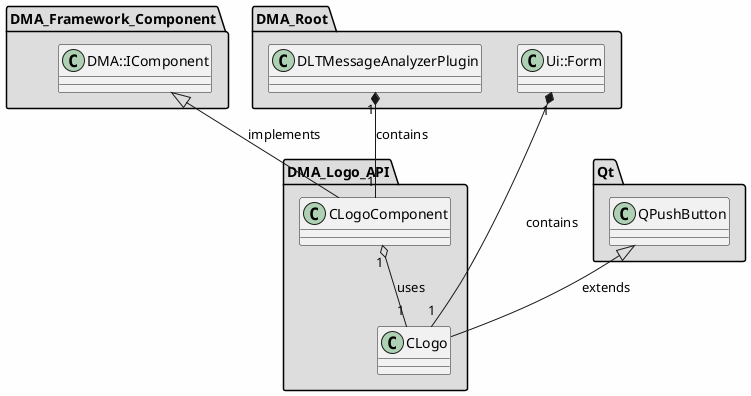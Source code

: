
@startuml

skinparam backgroundColor #FEFEFE
skinparam wrapWidth 600
package "DMA_Framework_Component" #DDDDDD
{

class "DMA::IComponent"
{
}

}

package "DMA_Logo_API" #DDDDDD
{

class "CLogo"
{
}

class "CLogoComponent"
{
}

}

package "DMA_Root" #DDDDDD
{

class "DLTMessageAnalyzerPlugin"
{
}

class "Ui::Form"
{
}

}

package "Qt" #DDDDDD
{

class "QPushButton"
{
}

}

'====================Inheritance section====================
QPushButton <|-- CLogo : extends
DMA::IComponent <|-- CLogoComponent : implements

'====================Dependencies section====================
CLogoComponent "1" o-- "1" CLogo : uses
DLTMessageAnalyzerPlugin "1" *-- "1" CLogoComponent : contains
Ui::Form "1" *-- "1" CLogo : contains

@enduml